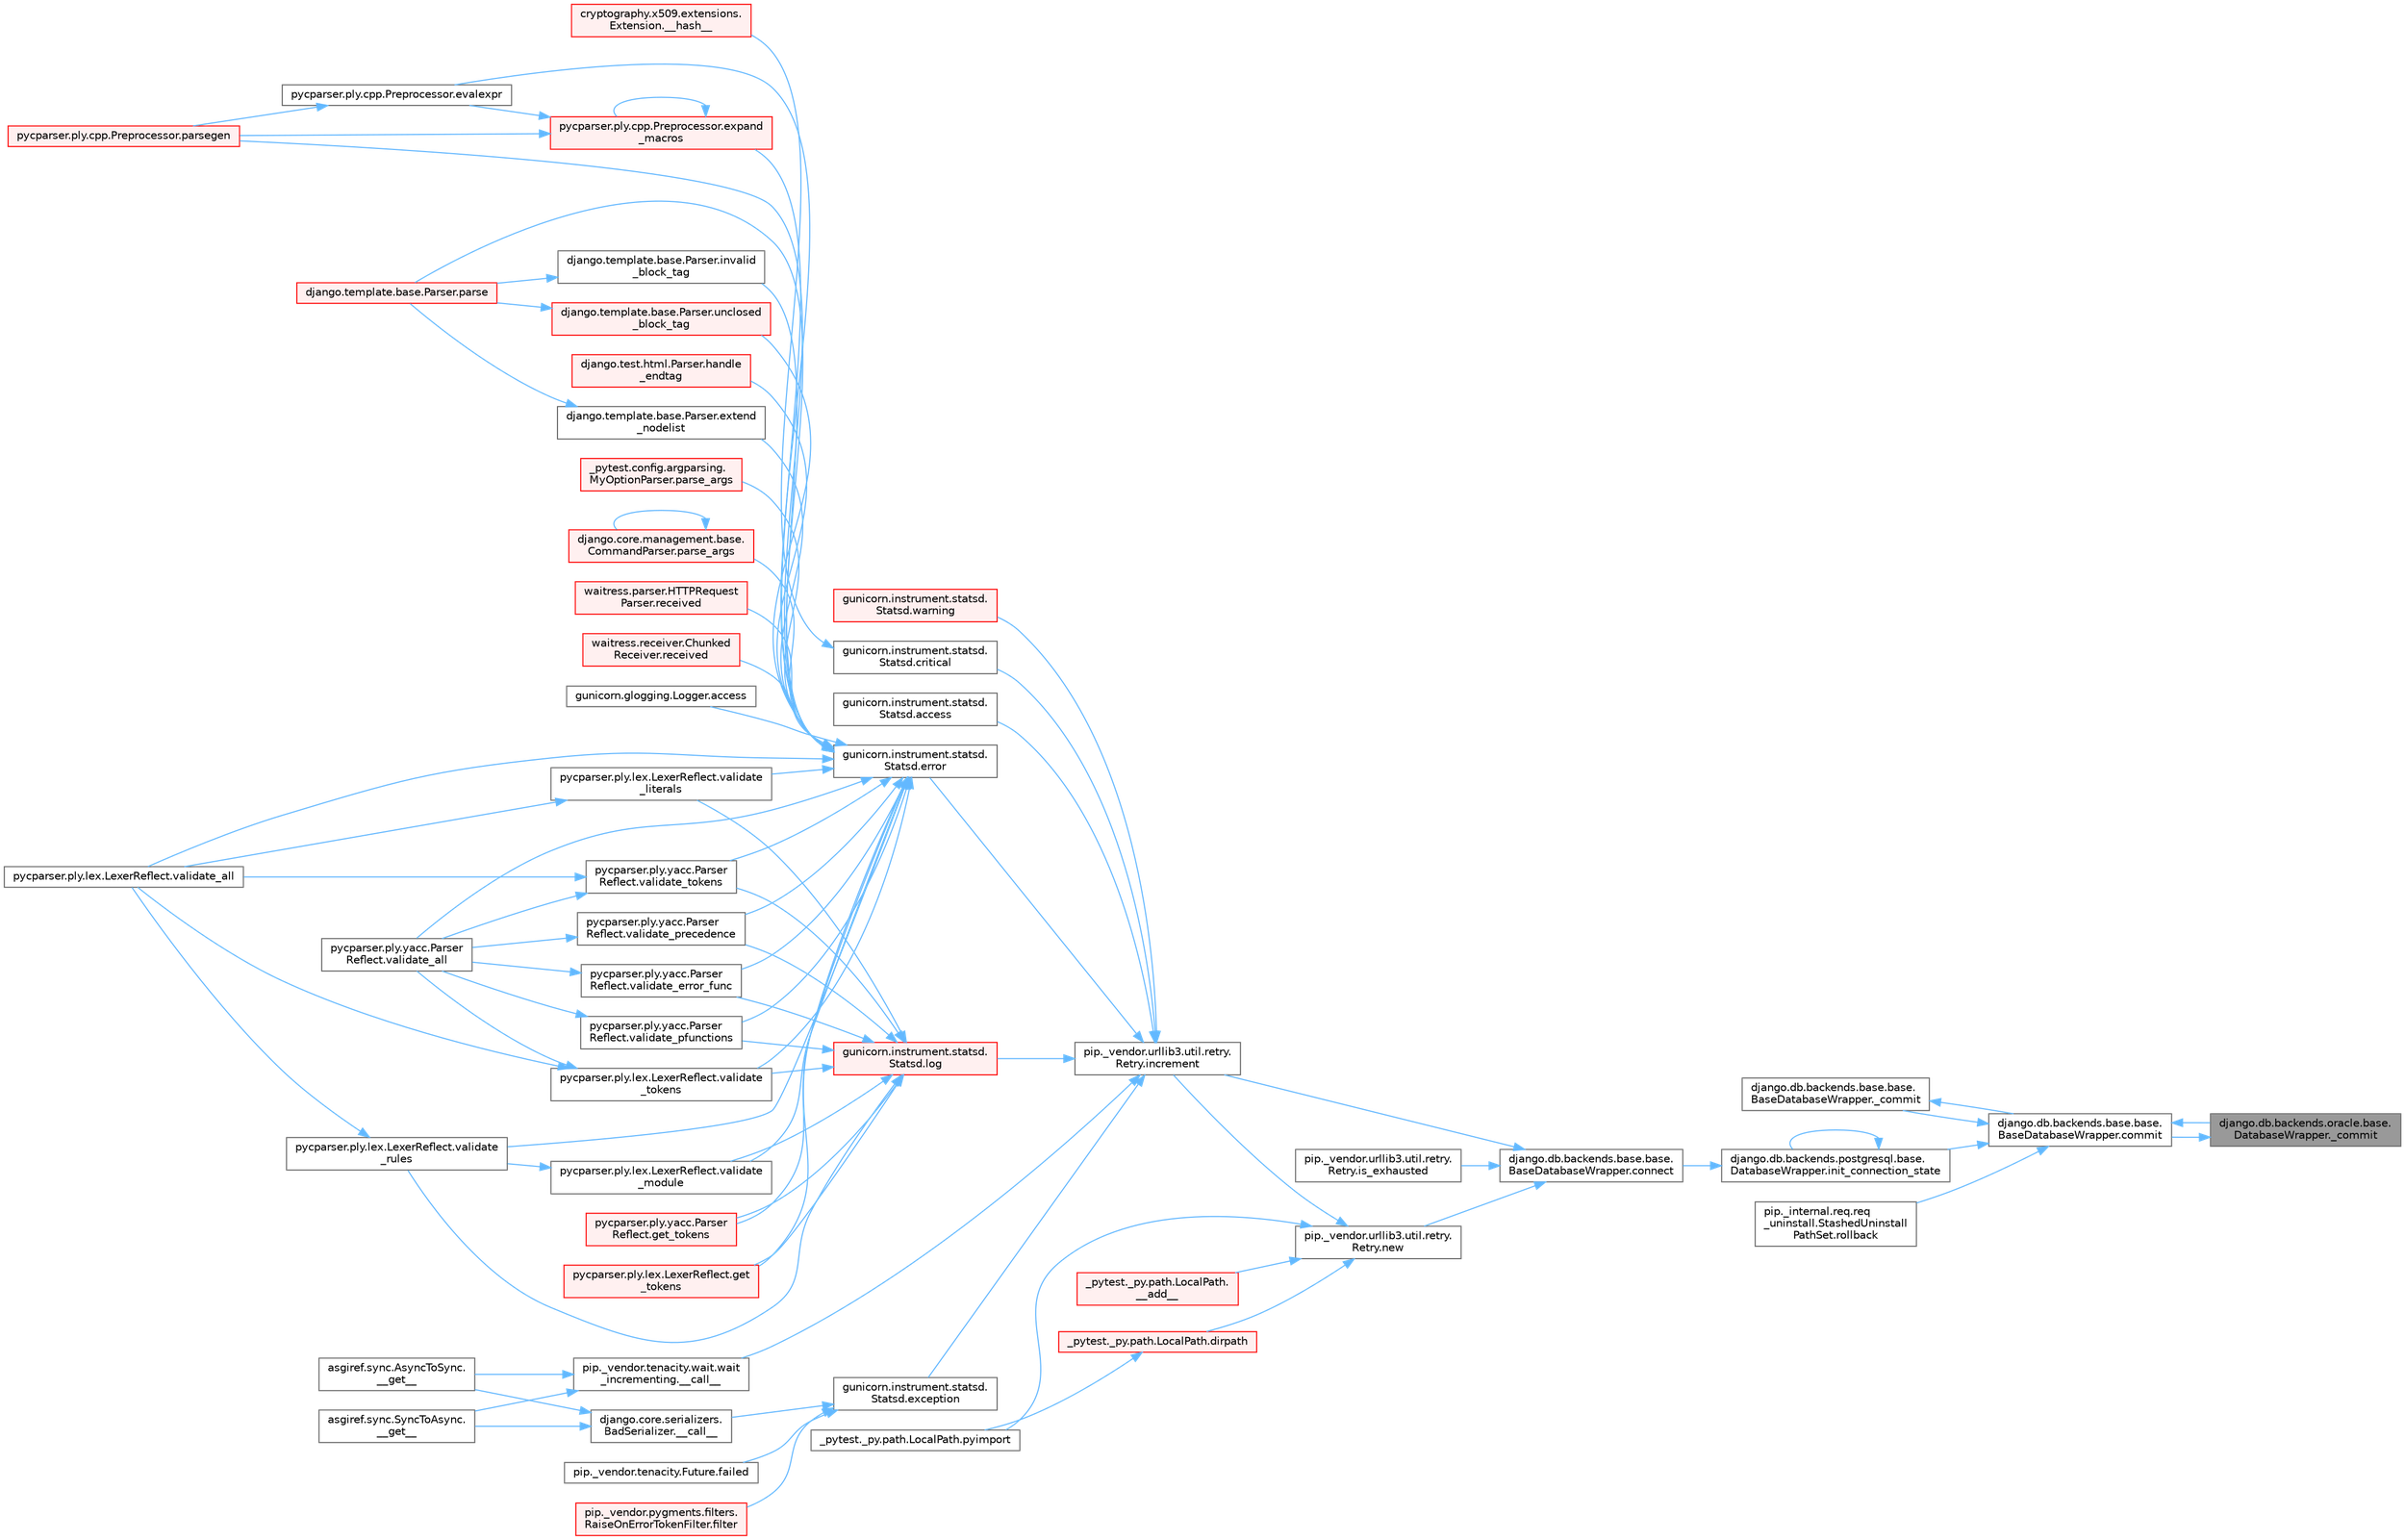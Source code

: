 digraph "django.db.backends.oracle.base.DatabaseWrapper._commit"
{
 // LATEX_PDF_SIZE
  bgcolor="transparent";
  edge [fontname=Helvetica,fontsize=10,labelfontname=Helvetica,labelfontsize=10];
  node [fontname=Helvetica,fontsize=10,shape=box,height=0.2,width=0.4];
  rankdir="RL";
  Node1 [id="Node000001",label="django.db.backends.oracle.base.\lDatabaseWrapper._commit",height=0.2,width=0.4,color="gray40", fillcolor="grey60", style="filled", fontcolor="black",tooltip=" "];
  Node1 -> Node2 [id="edge1_Node000001_Node000002",dir="back",color="steelblue1",style="solid",tooltip=" "];
  Node2 [id="Node000002",label="django.db.backends.base.base.\lBaseDatabaseWrapper.commit",height=0.2,width=0.4,color="grey40", fillcolor="white", style="filled",URL="$classdjango_1_1db_1_1backends_1_1base_1_1base_1_1_base_database_wrapper.html#a27411d5fdc6c7490a11324a33c83df2d",tooltip=" "];
  Node2 -> Node3 [id="edge2_Node000002_Node000003",dir="back",color="steelblue1",style="solid",tooltip=" "];
  Node3 [id="Node000003",label="django.db.backends.base.base.\lBaseDatabaseWrapper._commit",height=0.2,width=0.4,color="grey40", fillcolor="white", style="filled",URL="$classdjango_1_1db_1_1backends_1_1base_1_1base_1_1_base_database_wrapper.html#a3f21e7667d1787e9921b0f97694b5920",tooltip=" "];
  Node3 -> Node2 [id="edge3_Node000003_Node000002",dir="back",color="steelblue1",style="solid",tooltip=" "];
  Node2 -> Node1 [id="edge4_Node000002_Node000001",dir="back",color="steelblue1",style="solid",tooltip=" "];
  Node2 -> Node4 [id="edge5_Node000002_Node000004",dir="back",color="steelblue1",style="solid",tooltip=" "];
  Node4 [id="Node000004",label="django.db.backends.postgresql.base.\lDatabaseWrapper.init_connection_state",height=0.2,width=0.4,color="grey40", fillcolor="white", style="filled",URL="$classdjango_1_1db_1_1backends_1_1postgresql_1_1base_1_1_database_wrapper.html#a0f6575b463895b89bb6fc158beacb3cd",tooltip=" "];
  Node4 -> Node5 [id="edge6_Node000004_Node000005",dir="back",color="steelblue1",style="solid",tooltip=" "];
  Node5 [id="Node000005",label="django.db.backends.base.base.\lBaseDatabaseWrapper.connect",height=0.2,width=0.4,color="grey40", fillcolor="white", style="filled",URL="$classdjango_1_1db_1_1backends_1_1base_1_1base_1_1_base_database_wrapper.html#a7b64171260c3bf790ed1f563fe48ec35",tooltip=" "];
  Node5 -> Node6 [id="edge7_Node000005_Node000006",dir="back",color="steelblue1",style="solid",tooltip=" "];
  Node6 [id="Node000006",label="pip._vendor.urllib3.util.retry.\lRetry.increment",height=0.2,width=0.4,color="grey40", fillcolor="white", style="filled",URL="$classpip_1_1__vendor_1_1urllib3_1_1util_1_1retry_1_1_retry.html#a88dd993ccb2ef4b2bfa9ad0571374b12",tooltip=" "];
  Node6 -> Node7 [id="edge8_Node000006_Node000007",dir="back",color="steelblue1",style="solid",tooltip=" "];
  Node7 [id="Node000007",label="pip._vendor.tenacity.wait.wait\l_incrementing.__call__",height=0.2,width=0.4,color="grey40", fillcolor="white", style="filled",URL="$classpip_1_1__vendor_1_1tenacity_1_1wait_1_1wait__incrementing.html#af47b0264325b86a85aa5cfd3b59a28cf",tooltip=" "];
  Node7 -> Node8 [id="edge9_Node000007_Node000008",dir="back",color="steelblue1",style="solid",tooltip=" "];
  Node8 [id="Node000008",label="asgiref.sync.AsyncToSync.\l__get__",height=0.2,width=0.4,color="grey40", fillcolor="white", style="filled",URL="$classasgiref_1_1sync_1_1_async_to_sync.html#a23e9ef7a73da98dad9e3f4e65846969b",tooltip=" "];
  Node7 -> Node9 [id="edge10_Node000007_Node000009",dir="back",color="steelblue1",style="solid",tooltip=" "];
  Node9 [id="Node000009",label="asgiref.sync.SyncToAsync.\l__get__",height=0.2,width=0.4,color="grey40", fillcolor="white", style="filled",URL="$classasgiref_1_1sync_1_1_sync_to_async.html#aebdfbe3f01079a529fd2f39810597381",tooltip=" "];
  Node6 -> Node10 [id="edge11_Node000006_Node000010",dir="back",color="steelblue1",style="solid",tooltip=" "];
  Node10 [id="Node000010",label="gunicorn.instrument.statsd.\lStatsd.access",height=0.2,width=0.4,color="grey40", fillcolor="white", style="filled",URL="$classgunicorn_1_1instrument_1_1statsd_1_1_statsd.html#a54238bd99ae3e429bb3efdae3a79e8e6",tooltip=" "];
  Node6 -> Node11 [id="edge12_Node000006_Node000011",dir="back",color="steelblue1",style="solid",tooltip=" "];
  Node11 [id="Node000011",label="gunicorn.instrument.statsd.\lStatsd.critical",height=0.2,width=0.4,color="grey40", fillcolor="white", style="filled",URL="$classgunicorn_1_1instrument_1_1statsd_1_1_statsd.html#a6a14e36bb7c86f86aa200f1ba8234786",tooltip=" "];
  Node11 -> Node12 [id="edge13_Node000011_Node000012",dir="back",color="steelblue1",style="solid",tooltip=" "];
  Node12 [id="Node000012",label="cryptography.x509.extensions.\lExtension.__hash__",height=0.2,width=0.4,color="red", fillcolor="#FFF0F0", style="filled",URL="$classcryptography_1_1x509_1_1extensions_1_1_extension.html#a7744510faba9373c947790041c25021e",tooltip=" "];
  Node6 -> Node23 [id="edge14_Node000006_Node000023",dir="back",color="steelblue1",style="solid",tooltip=" "];
  Node23 [id="Node000023",label="gunicorn.instrument.statsd.\lStatsd.error",height=0.2,width=0.4,color="grey40", fillcolor="white", style="filled",URL="$classgunicorn_1_1instrument_1_1statsd_1_1_statsd.html#a00ca379c910e5842719e48e617504c12",tooltip=" "];
  Node23 -> Node24 [id="edge15_Node000023_Node000024",dir="back",color="steelblue1",style="solid",tooltip=" "];
  Node24 [id="Node000024",label="gunicorn.glogging.Logger.access",height=0.2,width=0.4,color="grey40", fillcolor="white", style="filled",URL="$classgunicorn_1_1glogging_1_1_logger.html#a3b9fcb2cb9d7803a849f41d52df08b4b",tooltip=" "];
  Node23 -> Node25 [id="edge16_Node000023_Node000025",dir="back",color="steelblue1",style="solid",tooltip=" "];
  Node25 [id="Node000025",label="pycparser.ply.cpp.Preprocessor.evalexpr",height=0.2,width=0.4,color="grey40", fillcolor="white", style="filled",URL="$classpycparser_1_1ply_1_1cpp_1_1_preprocessor.html#a3c16ad6c28242d1214d20158b02ecabd",tooltip=" "];
  Node25 -> Node26 [id="edge17_Node000025_Node000026",dir="back",color="steelblue1",style="solid",tooltip=" "];
  Node26 [id="Node000026",label="pycparser.ply.cpp.Preprocessor.parsegen",height=0.2,width=0.4,color="red", fillcolor="#FFF0F0", style="filled",URL="$classpycparser_1_1ply_1_1cpp_1_1_preprocessor.html#aad71ed64ebab07f9eafb0b36f9108723",tooltip=" "];
  Node23 -> Node1605 [id="edge18_Node000023_Node001605",dir="back",color="steelblue1",style="solid",tooltip=" "];
  Node1605 [id="Node001605",label="pycparser.ply.cpp.Preprocessor.expand\l_macros",height=0.2,width=0.4,color="red", fillcolor="#FFF0F0", style="filled",URL="$classpycparser_1_1ply_1_1cpp_1_1_preprocessor.html#a4ac7e926ac9f68ef96f58e704a570d42",tooltip=" "];
  Node1605 -> Node25 [id="edge19_Node001605_Node000025",dir="back",color="steelblue1",style="solid",tooltip=" "];
  Node1605 -> Node1605 [id="edge20_Node001605_Node001605",dir="back",color="steelblue1",style="solid",tooltip=" "];
  Node1605 -> Node26 [id="edge21_Node001605_Node000026",dir="back",color="steelblue1",style="solid",tooltip=" "];
  Node23 -> Node1607 [id="edge22_Node000023_Node001607",dir="back",color="steelblue1",style="solid",tooltip=" "];
  Node1607 [id="Node001607",label="django.template.base.Parser.extend\l_nodelist",height=0.2,width=0.4,color="grey40", fillcolor="white", style="filled",URL="$classdjango_1_1template_1_1base_1_1_parser.html#a18cc3b61dee227ebe679d5a97e219f55",tooltip=" "];
  Node1607 -> Node1608 [id="edge23_Node001607_Node001608",dir="back",color="steelblue1",style="solid",tooltip=" "];
  Node1608 [id="Node001608",label="django.template.base.Parser.parse",height=0.2,width=0.4,color="red", fillcolor="#FFF0F0", style="filled",URL="$classdjango_1_1template_1_1base_1_1_parser.html#adf49a6d849c5bc731f4dcd79bbd13e52",tooltip=" "];
  Node23 -> Node1615 [id="edge24_Node000023_Node001615",dir="back",color="steelblue1",style="solid",tooltip=" "];
  Node1615 [id="Node001615",label="pycparser.ply.lex.LexerReflect.get\l_tokens",height=0.2,width=0.4,color="red", fillcolor="#FFF0F0", style="filled",URL="$classpycparser_1_1ply_1_1lex_1_1_lexer_reflect.html#a10983bce282c9b55abb82ce3807c6286",tooltip=" "];
  Node23 -> Node1617 [id="edge25_Node000023_Node001617",dir="back",color="steelblue1",style="solid",tooltip=" "];
  Node1617 [id="Node001617",label="pycparser.ply.yacc.Parser\lReflect.get_tokens",height=0.2,width=0.4,color="red", fillcolor="#FFF0F0", style="filled",URL="$classpycparser_1_1ply_1_1yacc_1_1_parser_reflect.html#a32a8391d1552f74d1fd812eec68dc908",tooltip=" "];
  Node23 -> Node1618 [id="edge26_Node000023_Node001618",dir="back",color="steelblue1",style="solid",tooltip=" "];
  Node1618 [id="Node001618",label="django.test.html.Parser.handle\l_endtag",height=0.2,width=0.4,color="red", fillcolor="#FFF0F0", style="filled",URL="$classdjango_1_1test_1_1html_1_1_parser.html#a884b3359f3c54327e1eb7315d24e003d",tooltip=" "];
  Node23 -> Node1620 [id="edge27_Node000023_Node001620",dir="back",color="steelblue1",style="solid",tooltip=" "];
  Node1620 [id="Node001620",label="django.template.base.Parser.invalid\l_block_tag",height=0.2,width=0.4,color="grey40", fillcolor="white", style="filled",URL="$classdjango_1_1template_1_1base_1_1_parser.html#ad5b5b4e7969f94be4891ad344fb51af5",tooltip=" "];
  Node1620 -> Node1608 [id="edge28_Node001620_Node001608",dir="back",color="steelblue1",style="solid",tooltip=" "];
  Node23 -> Node1608 [id="edge29_Node000023_Node001608",dir="back",color="steelblue1",style="solid",tooltip=" "];
  Node23 -> Node1621 [id="edge30_Node000023_Node001621",dir="back",color="steelblue1",style="solid",tooltip=" "];
  Node1621 [id="Node001621",label="_pytest.config.argparsing.\lMyOptionParser.parse_args",height=0.2,width=0.4,color="red", fillcolor="#FFF0F0", style="filled",URL="$class__pytest_1_1config_1_1argparsing_1_1_my_option_parser.html#ab9c41ef7aa3563347d264f1b7a8a1a66",tooltip=" "];
  Node23 -> Node1624 [id="edge31_Node000023_Node001624",dir="back",color="steelblue1",style="solid",tooltip=" "];
  Node1624 [id="Node001624",label="django.core.management.base.\lCommandParser.parse_args",height=0.2,width=0.4,color="red", fillcolor="#FFF0F0", style="filled",URL="$classdjango_1_1core_1_1management_1_1base_1_1_command_parser.html#a3bfc67243196388c65ea6d0755637db5",tooltip=" "];
  Node1624 -> Node1624 [id="edge32_Node001624_Node001624",dir="back",color="steelblue1",style="solid",tooltip=" "];
  Node23 -> Node26 [id="edge33_Node000023_Node000026",dir="back",color="steelblue1",style="solid",tooltip=" "];
  Node23 -> Node1625 [id="edge34_Node000023_Node001625",dir="back",color="steelblue1",style="solid",tooltip=" "];
  Node1625 [id="Node001625",label="waitress.parser.HTTPRequest\lParser.received",height=0.2,width=0.4,color="red", fillcolor="#FFF0F0", style="filled",URL="$classwaitress_1_1parser_1_1_h_t_t_p_request_parser.html#a37aaf6b973fa4959ae4fe6fe4048fc24",tooltip=" "];
  Node23 -> Node1626 [id="edge35_Node000023_Node001626",dir="back",color="steelblue1",style="solid",tooltip=" "];
  Node1626 [id="Node001626",label="waitress.receiver.Chunked\lReceiver.received",height=0.2,width=0.4,color="red", fillcolor="#FFF0F0", style="filled",URL="$classwaitress_1_1receiver_1_1_chunked_receiver.html#a560337d435bad205b28d765329a3d9e0",tooltip=" "];
  Node23 -> Node1627 [id="edge36_Node000023_Node001627",dir="back",color="steelblue1",style="solid",tooltip=" "];
  Node1627 [id="Node001627",label="django.template.base.Parser.unclosed\l_block_tag",height=0.2,width=0.4,color="red", fillcolor="#FFF0F0", style="filled",URL="$classdjango_1_1template_1_1base_1_1_parser.html#a5ee190e13908db0573b7687deb43b639",tooltip=" "];
  Node1627 -> Node1608 [id="edge37_Node001627_Node001608",dir="back",color="steelblue1",style="solid",tooltip=" "];
  Node23 -> Node1629 [id="edge38_Node000023_Node001629",dir="back",color="steelblue1",style="solid",tooltip=" "];
  Node1629 [id="Node001629",label="pycparser.ply.lex.LexerReflect.validate_all",height=0.2,width=0.4,color="grey40", fillcolor="white", style="filled",URL="$classpycparser_1_1ply_1_1lex_1_1_lexer_reflect.html#a218bcca937278cc45093167729bfb7ac",tooltip=" "];
  Node23 -> Node1435 [id="edge39_Node000023_Node001435",dir="back",color="steelblue1",style="solid",tooltip=" "];
  Node1435 [id="Node001435",label="pycparser.ply.yacc.Parser\lReflect.validate_all",height=0.2,width=0.4,color="grey40", fillcolor="white", style="filled",URL="$classpycparser_1_1ply_1_1yacc_1_1_parser_reflect.html#a96ac0824424f670c89156918f699b845",tooltip=" "];
  Node23 -> Node1630 [id="edge40_Node000023_Node001630",dir="back",color="steelblue1",style="solid",tooltip=" "];
  Node1630 [id="Node001630",label="pycparser.ply.yacc.Parser\lReflect.validate_error_func",height=0.2,width=0.4,color="grey40", fillcolor="white", style="filled",URL="$classpycparser_1_1ply_1_1yacc_1_1_parser_reflect.html#abb7904164b127d4246ed5a91ddf741a8",tooltip=" "];
  Node1630 -> Node1435 [id="edge41_Node001630_Node001435",dir="back",color="steelblue1",style="solid",tooltip=" "];
  Node23 -> Node1631 [id="edge42_Node000023_Node001631",dir="back",color="steelblue1",style="solid",tooltip=" "];
  Node1631 [id="Node001631",label="pycparser.ply.lex.LexerReflect.validate\l_literals",height=0.2,width=0.4,color="grey40", fillcolor="white", style="filled",URL="$classpycparser_1_1ply_1_1lex_1_1_lexer_reflect.html#a7797d2874e80da683e656d5ba97f4a11",tooltip=" "];
  Node1631 -> Node1629 [id="edge43_Node001631_Node001629",dir="back",color="steelblue1",style="solid",tooltip=" "];
  Node23 -> Node1632 [id="edge44_Node000023_Node001632",dir="back",color="steelblue1",style="solid",tooltip=" "];
  Node1632 [id="Node001632",label="pycparser.ply.lex.LexerReflect.validate\l_module",height=0.2,width=0.4,color="grey40", fillcolor="white", style="filled",URL="$classpycparser_1_1ply_1_1lex_1_1_lexer_reflect.html#ac4c78bbfe7d389bff02bd7fb7222d4f9",tooltip=" "];
  Node1632 -> Node1633 [id="edge45_Node001632_Node001633",dir="back",color="steelblue1",style="solid",tooltip=" "];
  Node1633 [id="Node001633",label="pycparser.ply.lex.LexerReflect.validate\l_rules",height=0.2,width=0.4,color="grey40", fillcolor="white", style="filled",URL="$classpycparser_1_1ply_1_1lex_1_1_lexer_reflect.html#a16c717b08e8dfb81b432995308be295a",tooltip=" "];
  Node1633 -> Node1629 [id="edge46_Node001633_Node001629",dir="back",color="steelblue1",style="solid",tooltip=" "];
  Node23 -> Node1634 [id="edge47_Node000023_Node001634",dir="back",color="steelblue1",style="solid",tooltip=" "];
  Node1634 [id="Node001634",label="pycparser.ply.yacc.Parser\lReflect.validate_pfunctions",height=0.2,width=0.4,color="grey40", fillcolor="white", style="filled",URL="$classpycparser_1_1ply_1_1yacc_1_1_parser_reflect.html#ad6caed0ceb47c1d26816271401d68b32",tooltip=" "];
  Node1634 -> Node1435 [id="edge48_Node001634_Node001435",dir="back",color="steelblue1",style="solid",tooltip=" "];
  Node23 -> Node1635 [id="edge49_Node000023_Node001635",dir="back",color="steelblue1",style="solid",tooltip=" "];
  Node1635 [id="Node001635",label="pycparser.ply.yacc.Parser\lReflect.validate_precedence",height=0.2,width=0.4,color="grey40", fillcolor="white", style="filled",URL="$classpycparser_1_1ply_1_1yacc_1_1_parser_reflect.html#a21d35acc015ce3c629247dc491dd9d20",tooltip=" "];
  Node1635 -> Node1435 [id="edge50_Node001635_Node001435",dir="back",color="steelblue1",style="solid",tooltip=" "];
  Node23 -> Node1633 [id="edge51_Node000023_Node001633",dir="back",color="steelblue1",style="solid",tooltip=" "];
  Node23 -> Node1636 [id="edge52_Node000023_Node001636",dir="back",color="steelblue1",style="solid",tooltip=" "];
  Node1636 [id="Node001636",label="pycparser.ply.lex.LexerReflect.validate\l_tokens",height=0.2,width=0.4,color="grey40", fillcolor="white", style="filled",URL="$classpycparser_1_1ply_1_1lex_1_1_lexer_reflect.html#a4bdc9e539877f748edefcd978105615b",tooltip=" "];
  Node1636 -> Node1629 [id="edge53_Node001636_Node001629",dir="back",color="steelblue1",style="solid",tooltip=" "];
  Node1636 -> Node1435 [id="edge54_Node001636_Node001435",dir="back",color="steelblue1",style="solid",tooltip=" "];
  Node23 -> Node1637 [id="edge55_Node000023_Node001637",dir="back",color="steelblue1",style="solid",tooltip=" "];
  Node1637 [id="Node001637",label="pycparser.ply.yacc.Parser\lReflect.validate_tokens",height=0.2,width=0.4,color="grey40", fillcolor="white", style="filled",URL="$classpycparser_1_1ply_1_1yacc_1_1_parser_reflect.html#a8fc22ab3debc6125e0b5cd26910f94f4",tooltip=" "];
  Node1637 -> Node1629 [id="edge56_Node001637_Node001629",dir="back",color="steelblue1",style="solid",tooltip=" "];
  Node1637 -> Node1435 [id="edge57_Node001637_Node001435",dir="back",color="steelblue1",style="solid",tooltip=" "];
  Node6 -> Node3175 [id="edge58_Node000006_Node003175",dir="back",color="steelblue1",style="solid",tooltip=" "];
  Node3175 [id="Node003175",label="gunicorn.instrument.statsd.\lStatsd.exception",height=0.2,width=0.4,color="grey40", fillcolor="white", style="filled",URL="$classgunicorn_1_1instrument_1_1statsd_1_1_statsd.html#adb608a3f95da3d6e3a9c000265fd866b",tooltip=" "];
  Node3175 -> Node3176 [id="edge59_Node003175_Node003176",dir="back",color="steelblue1",style="solid",tooltip=" "];
  Node3176 [id="Node003176",label="django.core.serializers.\lBadSerializer.__call__",height=0.2,width=0.4,color="grey40", fillcolor="white", style="filled",URL="$classdjango_1_1core_1_1serializers_1_1_bad_serializer.html#a6e73e3ac062790cfce2cf052525ec528",tooltip=" "];
  Node3176 -> Node8 [id="edge60_Node003176_Node000008",dir="back",color="steelblue1",style="solid",tooltip=" "];
  Node3176 -> Node9 [id="edge61_Node003176_Node000009",dir="back",color="steelblue1",style="solid",tooltip=" "];
  Node3175 -> Node3177 [id="edge62_Node003175_Node003177",dir="back",color="steelblue1",style="solid",tooltip=" "];
  Node3177 [id="Node003177",label="pip._vendor.tenacity.Future.failed",height=0.2,width=0.4,color="grey40", fillcolor="white", style="filled",URL="$classpip_1_1__vendor_1_1tenacity_1_1_future.html#affa139740865e503ef9e4b87a38c0657",tooltip=" "];
  Node3175 -> Node3178 [id="edge63_Node003175_Node003178",dir="back",color="steelblue1",style="solid",tooltip=" "];
  Node3178 [id="Node003178",label="pip._vendor.pygments.filters.\lRaiseOnErrorTokenFilter.filter",height=0.2,width=0.4,color="red", fillcolor="#FFF0F0", style="filled",URL="$classpip_1_1__vendor_1_1pygments_1_1filters_1_1_raise_on_error_token_filter.html#aacf420bb16c8d3a430b88e78ee35b253",tooltip=" "];
  Node6 -> Node3179 [id="edge64_Node000006_Node003179",dir="back",color="steelblue1",style="solid",tooltip=" "];
  Node3179 [id="Node003179",label="gunicorn.instrument.statsd.\lStatsd.log",height=0.2,width=0.4,color="red", fillcolor="#FFF0F0", style="filled",URL="$classgunicorn_1_1instrument_1_1statsd_1_1_statsd.html#ab99145cf0b7c66dbcebcbdcbd44b4953",tooltip=" "];
  Node3179 -> Node1615 [id="edge65_Node003179_Node001615",dir="back",color="steelblue1",style="solid",tooltip=" "];
  Node3179 -> Node1617 [id="edge66_Node003179_Node001617",dir="back",color="steelblue1",style="solid",tooltip=" "];
  Node3179 -> Node1630 [id="edge67_Node003179_Node001630",dir="back",color="steelblue1",style="solid",tooltip=" "];
  Node3179 -> Node1631 [id="edge68_Node003179_Node001631",dir="back",color="steelblue1",style="solid",tooltip=" "];
  Node3179 -> Node1632 [id="edge69_Node003179_Node001632",dir="back",color="steelblue1",style="solid",tooltip=" "];
  Node3179 -> Node1634 [id="edge70_Node003179_Node001634",dir="back",color="steelblue1",style="solid",tooltip=" "];
  Node3179 -> Node1635 [id="edge71_Node003179_Node001635",dir="back",color="steelblue1",style="solid",tooltip=" "];
  Node3179 -> Node1633 [id="edge72_Node003179_Node001633",dir="back",color="steelblue1",style="solid",tooltip=" "];
  Node3179 -> Node1636 [id="edge73_Node003179_Node001636",dir="back",color="steelblue1",style="solid",tooltip=" "];
  Node3179 -> Node1637 [id="edge74_Node003179_Node001637",dir="back",color="steelblue1",style="solid",tooltip=" "];
  Node6 -> Node3180 [id="edge75_Node000006_Node003180",dir="back",color="steelblue1",style="solid",tooltip=" "];
  Node3180 [id="Node003180",label="gunicorn.instrument.statsd.\lStatsd.warning",height=0.2,width=0.4,color="red", fillcolor="#FFF0F0", style="filled",URL="$classgunicorn_1_1instrument_1_1statsd_1_1_statsd.html#a4b25361c9be113a5555acee1dd23fc61",tooltip=" "];
  Node5 -> Node934 [id="edge76_Node000005_Node000934",dir="back",color="steelblue1",style="solid",tooltip=" "];
  Node934 [id="Node000934",label="pip._vendor.urllib3.util.retry.\lRetry.is_exhausted",height=0.2,width=0.4,color="grey40", fillcolor="white", style="filled",URL="$classpip_1_1__vendor_1_1urllib3_1_1util_1_1retry_1_1_retry.html#ad8d42bd72e35f497daf9a0359560969d",tooltip=" "];
  Node5 -> Node935 [id="edge77_Node000005_Node000935",dir="back",color="steelblue1",style="solid",tooltip=" "];
  Node935 [id="Node000935",label="pip._vendor.urllib3.util.retry.\lRetry.new",height=0.2,width=0.4,color="grey40", fillcolor="white", style="filled",URL="$classpip_1_1__vendor_1_1urllib3_1_1util_1_1retry_1_1_retry.html#ab806585412b9d9b3c0d882fb4bd8d3c0",tooltip=" "];
  Node935 -> Node668 [id="edge78_Node000935_Node000668",dir="back",color="steelblue1",style="solid",tooltip=" "];
  Node668 [id="Node000668",label="_pytest._py.path.LocalPath.\l__add__",height=0.2,width=0.4,color="red", fillcolor="#FFF0F0", style="filled",URL="$class__pytest_1_1__py_1_1path_1_1_local_path.html#abe95df43f29943a2ec6ccad0c25662da",tooltip=" "];
  Node935 -> Node936 [id="edge79_Node000935_Node000936",dir="back",color="steelblue1",style="solid",tooltip=" "];
  Node936 [id="Node000936",label="_pytest._py.path.LocalPath.dirpath",height=0.2,width=0.4,color="red", fillcolor="#FFF0F0", style="filled",URL="$class__pytest_1_1__py_1_1path_1_1_local_path.html#aa8766bdaffd39f928eaae6f30b741b05",tooltip=" "];
  Node936 -> Node1120 [id="edge80_Node000936_Node001120",dir="back",color="steelblue1",style="solid",tooltip=" "];
  Node1120 [id="Node001120",label="_pytest._py.path.LocalPath.pyimport",height=0.2,width=0.4,color="grey40", fillcolor="white", style="filled",URL="$class__pytest_1_1__py_1_1path_1_1_local_path.html#aaf2fbd0a1a8554d138b60c28ca682b75",tooltip=" "];
  Node935 -> Node6 [id="edge81_Node000935_Node000006",dir="back",color="steelblue1",style="solid",tooltip=" "];
  Node935 -> Node1120 [id="edge82_Node000935_Node001120",dir="back",color="steelblue1",style="solid",tooltip=" "];
  Node4 -> Node4 [id="edge83_Node000004_Node000004",dir="back",color="steelblue1",style="solid",tooltip=" "];
  Node2 -> Node3181 [id="edge84_Node000002_Node003181",dir="back",color="steelblue1",style="solid",tooltip=" "];
  Node3181 [id="Node003181",label="pip._internal.req.req\l_uninstall.StashedUninstall\lPathSet.rollback",height=0.2,width=0.4,color="grey40", fillcolor="white", style="filled",URL="$classpip_1_1__internal_1_1req_1_1req__uninstall_1_1_stashed_uninstall_path_set.html#ad18f248d530dd724a7f31d741b2621e1",tooltip=" "];
}
